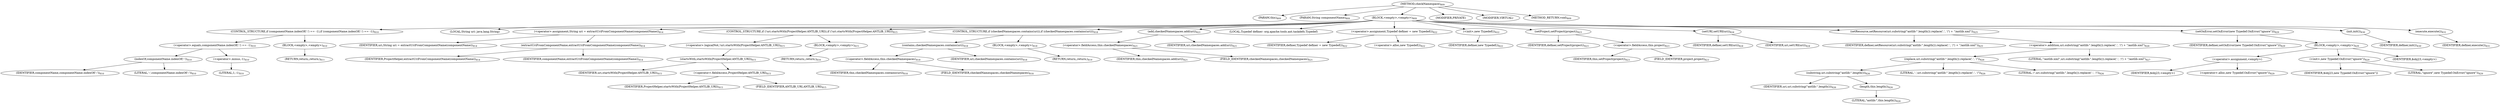 digraph "checkNamespace" {  
"1681" [label = <(METHOD,checkNamespace)<SUB>809</SUB>> ]
"1682" [label = <(PARAM,this)<SUB>809</SUB>> ]
"1683" [label = <(PARAM,String componentName)<SUB>809</SUB>> ]
"1684" [label = <(BLOCK,&lt;empty&gt;,&lt;empty&gt;)<SUB>809</SUB>> ]
"1685" [label = <(CONTROL_STRUCTURE,if (componentName.indexOf(':') == -1),if (componentName.indexOf(':') == -1))<SUB>810</SUB>> ]
"1686" [label = <(&lt;operator&gt;.equals,componentName.indexOf(':') == -1)<SUB>810</SUB>> ]
"1687" [label = <(indexOf,componentName.indexOf(':'))<SUB>810</SUB>> ]
"1688" [label = <(IDENTIFIER,componentName,componentName.indexOf(':'))<SUB>810</SUB>> ]
"1689" [label = <(LITERAL,':',componentName.indexOf(':'))<SUB>810</SUB>> ]
"1690" [label = <(&lt;operator&gt;.minus,-1)<SUB>810</SUB>> ]
"1691" [label = <(LITERAL,1,-1)<SUB>810</SUB>> ]
"1692" [label = <(BLOCK,&lt;empty&gt;,&lt;empty&gt;)<SUB>810</SUB>> ]
"1693" [label = <(RETURN,return;,return;)<SUB>811</SUB>> ]
"1694" [label = <(LOCAL,String uri: java.lang.String)> ]
"1695" [label = <(&lt;operator&gt;.assignment,String uri = extractUriFromComponentName(componentName))<SUB>814</SUB>> ]
"1696" [label = <(IDENTIFIER,uri,String uri = extractUriFromComponentName(componentName))<SUB>814</SUB>> ]
"1697" [label = <(extractUriFromComponentName,extractUriFromComponentName(componentName))<SUB>814</SUB>> ]
"1698" [label = <(IDENTIFIER,ProjectHelper,extractUriFromComponentName(componentName))<SUB>814</SUB>> ]
"1699" [label = <(IDENTIFIER,componentName,extractUriFromComponentName(componentName))<SUB>814</SUB>> ]
"1700" [label = <(CONTROL_STRUCTURE,if (!uri.startsWith(ProjectHelper.ANTLIB_URI)),if (!uri.startsWith(ProjectHelper.ANTLIB_URI)))<SUB>815</SUB>> ]
"1701" [label = <(&lt;operator&gt;.logicalNot,!uri.startsWith(ProjectHelper.ANTLIB_URI))<SUB>815</SUB>> ]
"1702" [label = <(startsWith,startsWith(ProjectHelper.ANTLIB_URI))<SUB>815</SUB>> ]
"1703" [label = <(IDENTIFIER,uri,startsWith(ProjectHelper.ANTLIB_URI))<SUB>815</SUB>> ]
"1704" [label = <(&lt;operator&gt;.fieldAccess,ProjectHelper.ANTLIB_URI)<SUB>815</SUB>> ]
"1705" [label = <(IDENTIFIER,ProjectHelper,startsWith(ProjectHelper.ANTLIB_URI))<SUB>815</SUB>> ]
"1706" [label = <(FIELD_IDENTIFIER,ANTLIB_URI,ANTLIB_URI)<SUB>815</SUB>> ]
"1707" [label = <(BLOCK,&lt;empty&gt;,&lt;empty&gt;)<SUB>815</SUB>> ]
"1708" [label = <(RETURN,return;,return;)<SUB>816</SUB>> ]
"1709" [label = <(CONTROL_STRUCTURE,if (checkedNamespaces.contains(uri)),if (checkedNamespaces.contains(uri)))<SUB>818</SUB>> ]
"1710" [label = <(contains,checkedNamespaces.contains(uri))<SUB>818</SUB>> ]
"1711" [label = <(&lt;operator&gt;.fieldAccess,this.checkedNamespaces)<SUB>818</SUB>> ]
"1712" [label = <(IDENTIFIER,this,checkedNamespaces.contains(uri))<SUB>818</SUB>> ]
"1713" [label = <(FIELD_IDENTIFIER,checkedNamespaces,checkedNamespaces)<SUB>818</SUB>> ]
"1714" [label = <(IDENTIFIER,uri,checkedNamespaces.contains(uri))<SUB>818</SUB>> ]
"1715" [label = <(BLOCK,&lt;empty&gt;,&lt;empty&gt;)<SUB>818</SUB>> ]
"1716" [label = <(RETURN,return;,return;)<SUB>819</SUB>> ]
"1717" [label = <(add,checkedNamespaces.add(uri))<SUB>821</SUB>> ]
"1718" [label = <(&lt;operator&gt;.fieldAccess,this.checkedNamespaces)<SUB>821</SUB>> ]
"1719" [label = <(IDENTIFIER,this,checkedNamespaces.add(uri))<SUB>821</SUB>> ]
"1720" [label = <(FIELD_IDENTIFIER,checkedNamespaces,checkedNamespaces)<SUB>821</SUB>> ]
"1721" [label = <(IDENTIFIER,uri,checkedNamespaces.add(uri))<SUB>821</SUB>> ]
"65" [label = <(LOCAL,Typedef definer: org.apache.tools.ant.taskdefs.Typedef)> ]
"1722" [label = <(&lt;operator&gt;.assignment,Typedef definer = new Typedef())<SUB>822</SUB>> ]
"1723" [label = <(IDENTIFIER,definer,Typedef definer = new Typedef())<SUB>822</SUB>> ]
"1724" [label = <(&lt;operator&gt;.alloc,new Typedef())<SUB>822</SUB>> ]
"1725" [label = <(&lt;init&gt;,new Typedef())<SUB>822</SUB>> ]
"64" [label = <(IDENTIFIER,definer,new Typedef())<SUB>822</SUB>> ]
"1726" [label = <(setProject,setProject(project))<SUB>823</SUB>> ]
"1727" [label = <(IDENTIFIER,definer,setProject(project))<SUB>823</SUB>> ]
"1728" [label = <(&lt;operator&gt;.fieldAccess,this.project)<SUB>823</SUB>> ]
"1729" [label = <(IDENTIFIER,this,setProject(project))<SUB>823</SUB>> ]
"1730" [label = <(FIELD_IDENTIFIER,project,project)<SUB>823</SUB>> ]
"1731" [label = <(setURI,setURI(uri))<SUB>824</SUB>> ]
"1732" [label = <(IDENTIFIER,definer,setURI(uri))<SUB>824</SUB>> ]
"1733" [label = <(IDENTIFIER,uri,setURI(uri))<SUB>824</SUB>> ]
"1734" [label = <(setResource,setResource(uri.substring(&quot;antlib:&quot;.length()).replace('.', '/') + &quot;/antlib.xml&quot;))<SUB>825</SUB>> ]
"1735" [label = <(IDENTIFIER,definer,setResource(uri.substring(&quot;antlib:&quot;.length()).replace('.', '/') + &quot;/antlib.xml&quot;))<SUB>825</SUB>> ]
"1736" [label = <(&lt;operator&gt;.addition,uri.substring(&quot;antlib:&quot;.length()).replace('.', '/') + &quot;/antlib.xml&quot;)<SUB>826</SUB>> ]
"1737" [label = <(replace,uri.substring(&quot;antlib:&quot;.length()).replace('.', '/'))<SUB>826</SUB>> ]
"1738" [label = <(substring,uri.substring(&quot;antlib:&quot;.length()))<SUB>826</SUB>> ]
"1739" [label = <(IDENTIFIER,uri,uri.substring(&quot;antlib:&quot;.length()))<SUB>826</SUB>> ]
"1740" [label = <(length,this.length())<SUB>826</SUB>> ]
"1741" [label = <(LITERAL,&quot;antlib:&quot;,this.length())<SUB>826</SUB>> ]
"1742" [label = <(LITERAL,'.',uri.substring(&quot;antlib:&quot;.length()).replace('.', '/'))<SUB>826</SUB>> ]
"1743" [label = <(LITERAL,'/',uri.substring(&quot;antlib:&quot;.length()).replace('.', '/'))<SUB>826</SUB>> ]
"1744" [label = <(LITERAL,&quot;/antlib.xml&quot;,uri.substring(&quot;antlib:&quot;.length()).replace('.', '/') + &quot;/antlib.xml&quot;)<SUB>827</SUB>> ]
"1745" [label = <(setOnError,setOnError(new Typedef.OnError(&quot;ignore&quot;)))<SUB>829</SUB>> ]
"1746" [label = <(IDENTIFIER,definer,setOnError(new Typedef.OnError(&quot;ignore&quot;)))<SUB>829</SUB>> ]
"1747" [label = <(BLOCK,&lt;empty&gt;,&lt;empty&gt;)<SUB>829</SUB>> ]
"1748" [label = <(&lt;operator&gt;.assignment,&lt;empty&gt;)> ]
"1749" [label = <(IDENTIFIER,$obj23,&lt;empty&gt;)> ]
"1750" [label = <(&lt;operator&gt;.alloc,new Typedef.OnError(&quot;ignore&quot;))<SUB>829</SUB>> ]
"1751" [label = <(&lt;init&gt;,new Typedef.OnError(&quot;ignore&quot;))<SUB>829</SUB>> ]
"1752" [label = <(IDENTIFIER,$obj23,new Typedef.OnError(&quot;ignore&quot;))> ]
"1753" [label = <(LITERAL,&quot;ignore&quot;,new Typedef.OnError(&quot;ignore&quot;))<SUB>829</SUB>> ]
"1754" [label = <(IDENTIFIER,$obj23,&lt;empty&gt;)> ]
"1755" [label = <(init,init())<SUB>830</SUB>> ]
"1756" [label = <(IDENTIFIER,definer,init())<SUB>830</SUB>> ]
"1757" [label = <(execute,execute())<SUB>831</SUB>> ]
"1758" [label = <(IDENTIFIER,definer,execute())<SUB>831</SUB>> ]
"1759" [label = <(MODIFIER,PRIVATE)> ]
"1760" [label = <(MODIFIER,VIRTUAL)> ]
"1761" [label = <(METHOD_RETURN,void)<SUB>809</SUB>> ]
  "1681" -> "1682" 
  "1681" -> "1683" 
  "1681" -> "1684" 
  "1681" -> "1759" 
  "1681" -> "1760" 
  "1681" -> "1761" 
  "1684" -> "1685" 
  "1684" -> "1694" 
  "1684" -> "1695" 
  "1684" -> "1700" 
  "1684" -> "1709" 
  "1684" -> "1717" 
  "1684" -> "65" 
  "1684" -> "1722" 
  "1684" -> "1725" 
  "1684" -> "1726" 
  "1684" -> "1731" 
  "1684" -> "1734" 
  "1684" -> "1745" 
  "1684" -> "1755" 
  "1684" -> "1757" 
  "1685" -> "1686" 
  "1685" -> "1692" 
  "1686" -> "1687" 
  "1686" -> "1690" 
  "1687" -> "1688" 
  "1687" -> "1689" 
  "1690" -> "1691" 
  "1692" -> "1693" 
  "1695" -> "1696" 
  "1695" -> "1697" 
  "1697" -> "1698" 
  "1697" -> "1699" 
  "1700" -> "1701" 
  "1700" -> "1707" 
  "1701" -> "1702" 
  "1702" -> "1703" 
  "1702" -> "1704" 
  "1704" -> "1705" 
  "1704" -> "1706" 
  "1707" -> "1708" 
  "1709" -> "1710" 
  "1709" -> "1715" 
  "1710" -> "1711" 
  "1710" -> "1714" 
  "1711" -> "1712" 
  "1711" -> "1713" 
  "1715" -> "1716" 
  "1717" -> "1718" 
  "1717" -> "1721" 
  "1718" -> "1719" 
  "1718" -> "1720" 
  "1722" -> "1723" 
  "1722" -> "1724" 
  "1725" -> "64" 
  "1726" -> "1727" 
  "1726" -> "1728" 
  "1728" -> "1729" 
  "1728" -> "1730" 
  "1731" -> "1732" 
  "1731" -> "1733" 
  "1734" -> "1735" 
  "1734" -> "1736" 
  "1736" -> "1737" 
  "1736" -> "1744" 
  "1737" -> "1738" 
  "1737" -> "1742" 
  "1737" -> "1743" 
  "1738" -> "1739" 
  "1738" -> "1740" 
  "1740" -> "1741" 
  "1745" -> "1746" 
  "1745" -> "1747" 
  "1747" -> "1748" 
  "1747" -> "1751" 
  "1747" -> "1754" 
  "1748" -> "1749" 
  "1748" -> "1750" 
  "1751" -> "1752" 
  "1751" -> "1753" 
  "1755" -> "1756" 
  "1757" -> "1758" 
}
